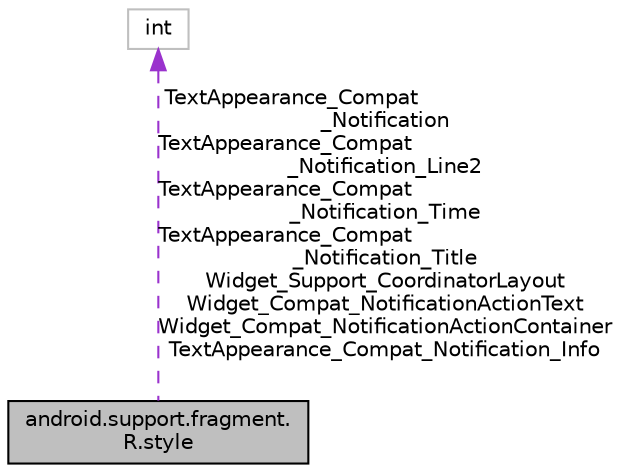digraph "android.support.fragment.R.style"
{
 // INTERACTIVE_SVG=YES
 // LATEX_PDF_SIZE
  edge [fontname="Helvetica",fontsize="10",labelfontname="Helvetica",labelfontsize="10"];
  node [fontname="Helvetica",fontsize="10",shape=record];
  Node1 [label="android.support.fragment.\lR.style",height=0.2,width=0.4,color="black", fillcolor="grey75", style="filled", fontcolor="black",tooltip=" "];
  Node2 -> Node1 [dir="back",color="darkorchid3",fontsize="10",style="dashed",label=" TextAppearance_Compat\l_Notification\nTextAppearance_Compat\l_Notification_Line2\nTextAppearance_Compat\l_Notification_Time\nTextAppearance_Compat\l_Notification_Title\nWidget_Support_CoordinatorLayout\nWidget_Compat_NotificationActionText\nWidget_Compat_NotificationActionContainer\nTextAppearance_Compat_Notification_Info" ,fontname="Helvetica"];
  Node2 [label="int",height=0.2,width=0.4,color="grey75", fillcolor="white", style="filled",tooltip=" "];
}
